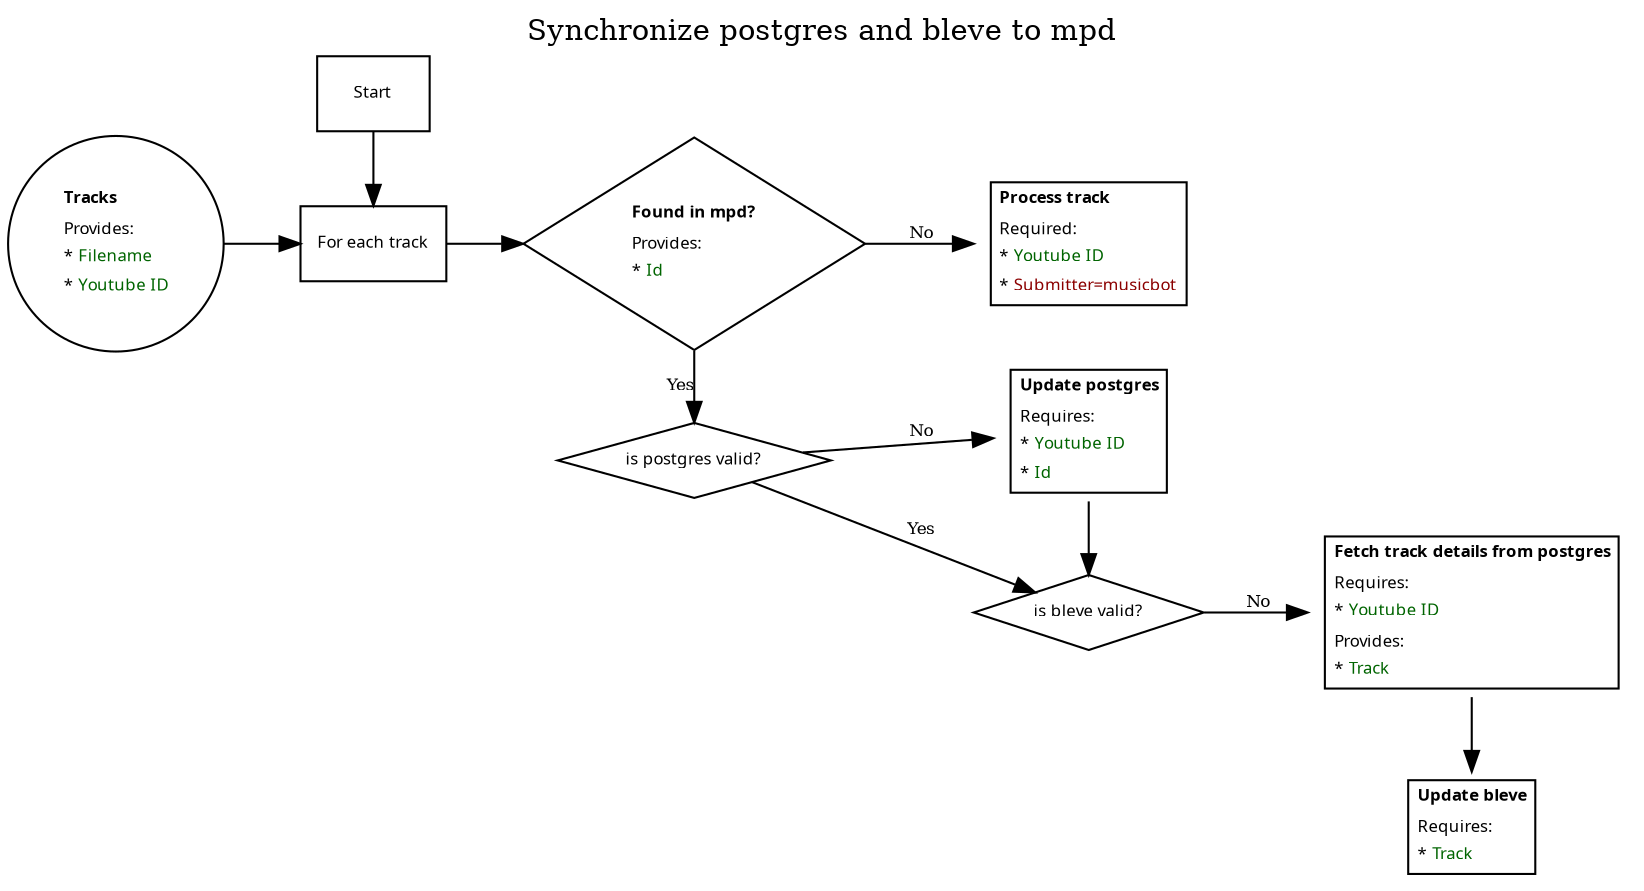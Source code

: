 digraph {
    label="Synchronize postgres and bleve to mpd"
    labelloc=t;

    rankdir=LR;

    node [ shape=plaintext fontname="Sans serif" fontsize="8" ];

    { rank=same start for_each_track }
    { rank=same found_in_mpd is_postgres_valid }
    { rank=same is_bleve_valid update_postgres }
    { rank=same fetch_track_from_postgres update_bleve }

    start [ shape=box label="Start" ];

    for_each_track [ shape=box label="For each track" ];
    start -> for_each_track [ ];

    tracks [ shape=circle label=<
        <table border="0" cellborder="0" cellspacing="1">
            <tr><td align="left"><b>Tracks</b></td></tr>
            <tr><td align="left">Provides:</td></tr>
            <tr><td align="left">* <font color="darkgreen">Filename</font></td></tr>
            <tr><td align="left">* <font color="darkgreen">Youtube ID</font></td></tr>
        </table>
    > ];
    tracks -> for_each_track [ ];

    found_in_mpd [ shape=diamond label=<
        <table border="0" cellborder="0" cellspacing="1">
            <tr><td align="left"><b>Found in mpd?</b></td></tr>
            <tr><td align="left">Provides:</td></tr>
            <tr><td align="left">* <font color="darkgreen">Id</font></td></tr>
        </table>
    > ];
    for_each_track -> found_in_mpd [ ];

    process_track [ label=<
        <table border="1" cellborder="0" cellspacing="1">
            <tr><td align="left"><b>Process track</b></td></tr>
            <tr><td align="left">Required:</td></tr>
            <tr><td align="left">* <font color="darkgreen">Youtube ID</font></td></tr>
            <tr><td align="left">* <font color="darkred">Submitter=musicbot</font></td></tr>
        </table>
    > ];
    found_in_mpd -> process_track [ fontsize=8 label=" No" ];

    is_postgres_valid [ shape=diamond label="is postgres valid?" ];
    found_in_mpd -> is_postgres_valid [ fontsize=8 label=" Yes" ];

    update_postgres [ label=<
        <table border="1" cellborder="0" cellspacing="1">
            <tr><td align="left"><b>Update postgres</b></td></tr>
            <tr><td align="left">Requires:</td></tr>
            <tr><td align="left">* <font color="darkgreen">Youtube ID</font></td></tr>
            <tr><td align="left">* <font color="darkgreen">Id</font></td></tr>
        </table>
    > ];
    is_postgres_valid -> update_postgres [ fontsize=8 label=" No" ];

    is_bleve_valid [ shape=diamond label="is bleve valid?" ];
    is_postgres_valid -> is_bleve_valid [ fontsize=8 label=" Yes" ];
    update_postgres -> is_bleve_valid [ ];

    fetch_track_from_postgres [ label=<
        <table border="1" cellborder="0" cellspacing="1">
            <tr><td align="left"><b>Fetch track details from postgres</b></td></tr>
            <tr><td align="left">Requires:</td></tr>
            <tr><td align="left">* <font color="darkgreen">Youtube ID</font></td></tr>
            <tr><td align="left">Provides:</td></tr>
            <tr><td align="left">* <font color="darkgreen">Track</font></td></tr>
        </table>
    > ];
    is_bleve_valid -> fetch_track_from_postgres [ fontsize=8 label=" No" ];

    update_bleve [ label=<
        <table border="1" cellborder="0" cellspacing="1">
            <tr><td align="left"><b>Update bleve</b></td></tr>
            <tr><td align="left">Requires:</td></tr>
            <tr><td align="left">* <font color="darkgreen">Track</font></td></tr>
        </table>
    > ];
    fetch_track_from_postgres -> update_bleve [ ];
}